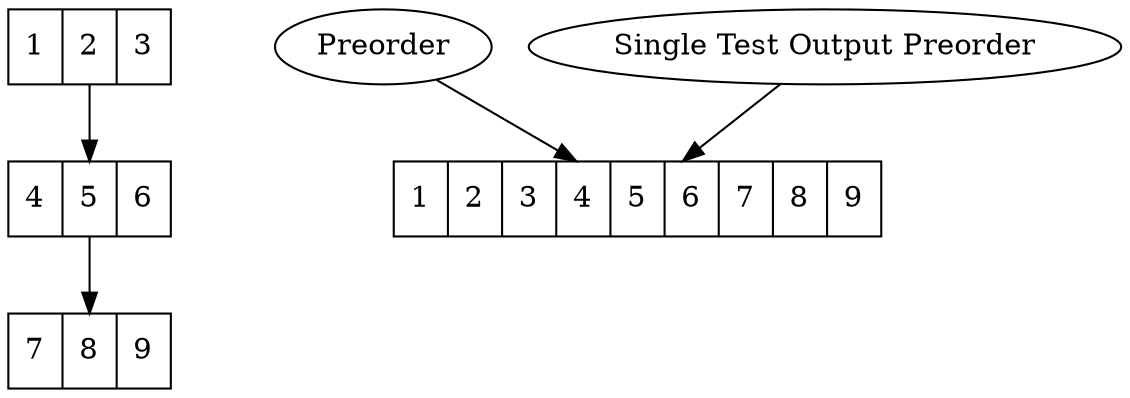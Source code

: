 digraph test_specification {
    "Parent" [shape=record label="1|2|3"]
    "Beta_1" [shape=record label="4|5|6"]
    "Gamma_1" [shape=record label="7|8|9"]

    "Parent" -> "Beta_1" -> "Gamma_1"

    subgraph result {
        "Result_1" [shape=record label="1|2|3|4|5|6|7|8|9"]
        "Preorder" -> "Result_1"
        "Single Test Output Preorder" -> "Result_1"
    }
}
